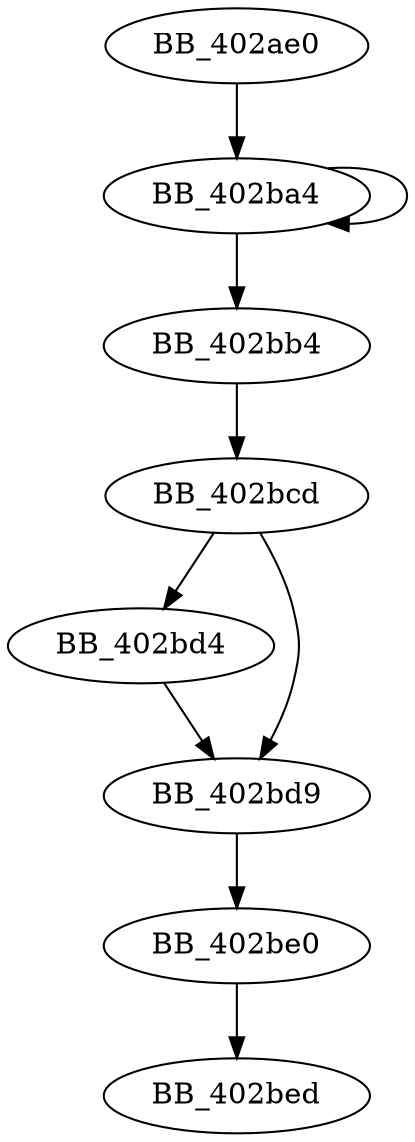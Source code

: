 DiGraph sub_402AE0{
BB_402ae0->BB_402ba4
BB_402ba4->BB_402ba4
BB_402ba4->BB_402bb4
BB_402bb4->BB_402bcd
BB_402bcd->BB_402bd4
BB_402bcd->BB_402bd9
BB_402bd4->BB_402bd9
BB_402bd9->BB_402be0
BB_402be0->BB_402bed
}
